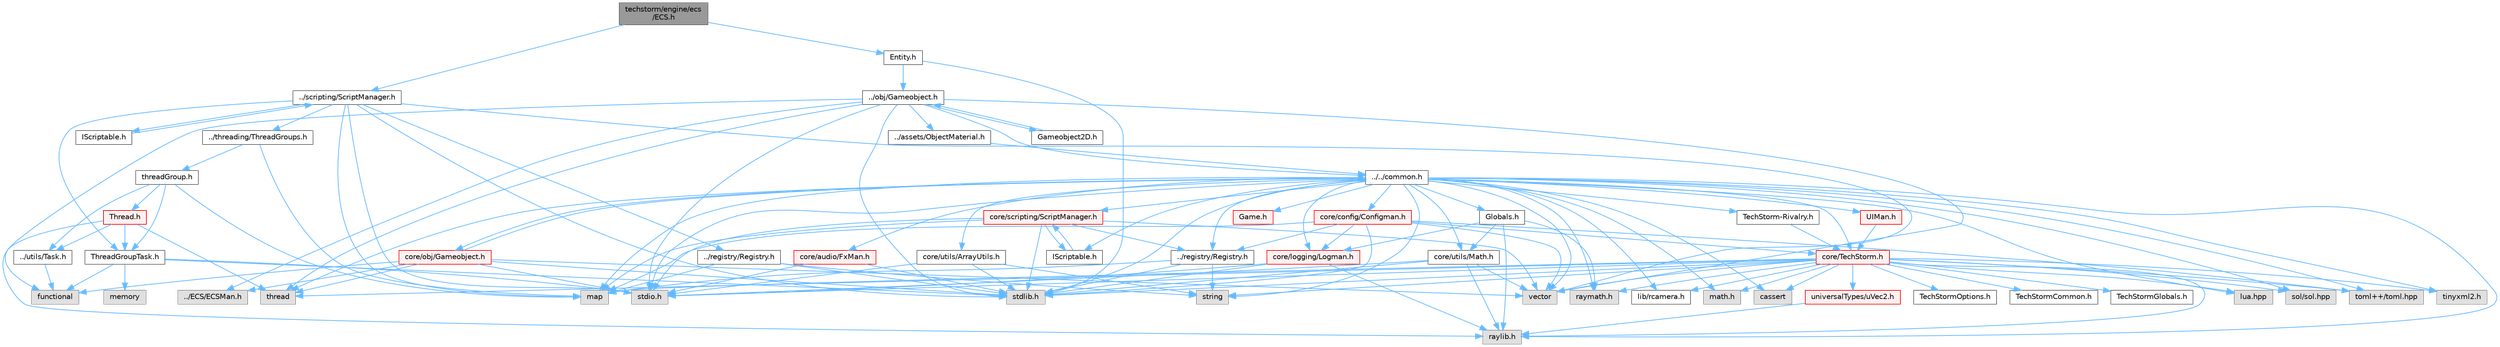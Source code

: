 digraph "techstorm/engine/ecs/ECS.h"
{
 // LATEX_PDF_SIZE
  bgcolor="transparent";
  edge [fontname=Helvetica,fontsize=10,labelfontname=Helvetica,labelfontsize=10];
  node [fontname=Helvetica,fontsize=10,shape=box,height=0.2,width=0.4];
  Node1 [id="Node000001",label="techstorm/engine/ecs\l/ECS.h",height=0.2,width=0.4,color="gray40", fillcolor="grey60", style="filled", fontcolor="black",tooltip=" "];
  Node1 -> Node2 [id="edge1_Node000001_Node000002",color="steelblue1",style="solid",tooltip=" "];
  Node2 [id="Node000002",label="Entity.h",height=0.2,width=0.4,color="grey40", fillcolor="white", style="filled",URL="$engine_2ecs_2_entity_8h.html",tooltip=" "];
  Node2 -> Node3 [id="edge2_Node000002_Node000003",color="steelblue1",style="solid",tooltip=" "];
  Node3 [id="Node000003",label="../obj/Gameobject.h",height=0.2,width=0.4,color="grey40", fillcolor="white", style="filled",URL="$engine_2obj_2_gameobject_8h.html",tooltip=" "];
  Node3 -> Node4 [id="edge3_Node000003_Node000004",color="steelblue1",style="solid",tooltip=" "];
  Node4 [id="Node000004",label="../../common.h",height=0.2,width=0.4,color="grey40", fillcolor="white", style="filled",URL="$_common_8h.html",tooltip=" "];
  Node4 -> Node5 [id="edge4_Node000004_Node000005",color="steelblue1",style="solid",tooltip=" "];
  Node5 [id="Node000005",label="raylib.h",height=0.2,width=0.4,color="grey60", fillcolor="#E0E0E0", style="filled",tooltip=" "];
  Node4 -> Node6 [id="edge5_Node000004_Node000006",color="steelblue1",style="solid",tooltip=" "];
  Node6 [id="Node000006",label="raymath.h",height=0.2,width=0.4,color="grey60", fillcolor="#E0E0E0", style="filled",tooltip=" "];
  Node4 -> Node7 [id="edge6_Node000004_Node000007",color="steelblue1",style="solid",tooltip=" "];
  Node7 [id="Node000007",label="lib/rcamera.h",height=0.2,width=0.4,color="grey40", fillcolor="white", style="filled",URL="$rcamera_8h.html",tooltip=" "];
  Node4 -> Node8 [id="edge7_Node000004_Node000008",color="steelblue1",style="solid",tooltip=" "];
  Node8 [id="Node000008",label="stdio.h",height=0.2,width=0.4,color="grey60", fillcolor="#E0E0E0", style="filled",tooltip=" "];
  Node4 -> Node9 [id="edge8_Node000004_Node000009",color="steelblue1",style="solid",tooltip=" "];
  Node9 [id="Node000009",label="stdlib.h",height=0.2,width=0.4,color="grey60", fillcolor="#E0E0E0", style="filled",tooltip=" "];
  Node4 -> Node10 [id="edge9_Node000004_Node000010",color="steelblue1",style="solid",tooltip=" "];
  Node10 [id="Node000010",label="string",height=0.2,width=0.4,color="grey60", fillcolor="#E0E0E0", style="filled",tooltip=" "];
  Node4 -> Node11 [id="edge10_Node000004_Node000011",color="steelblue1",style="solid",tooltip=" "];
  Node11 [id="Node000011",label="vector",height=0.2,width=0.4,color="grey60", fillcolor="#E0E0E0", style="filled",tooltip=" "];
  Node4 -> Node12 [id="edge11_Node000004_Node000012",color="steelblue1",style="solid",tooltip=" "];
  Node12 [id="Node000012",label="map",height=0.2,width=0.4,color="grey60", fillcolor="#E0E0E0", style="filled",tooltip=" "];
  Node4 -> Node13 [id="edge12_Node000004_Node000013",color="steelblue1",style="solid",tooltip=" "];
  Node13 [id="Node000013",label="thread",height=0.2,width=0.4,color="grey60", fillcolor="#E0E0E0", style="filled",tooltip=" "];
  Node4 -> Node14 [id="edge13_Node000004_Node000014",color="steelblue1",style="solid",tooltip=" "];
  Node14 [id="Node000014",label="math.h",height=0.2,width=0.4,color="grey60", fillcolor="#E0E0E0", style="filled",tooltip=" "];
  Node4 -> Node15 [id="edge14_Node000004_Node000015",color="steelblue1",style="solid",tooltip=" "];
  Node15 [id="Node000015",label="cassert",height=0.2,width=0.4,color="grey60", fillcolor="#E0E0E0", style="filled",tooltip=" "];
  Node4 -> Node16 [id="edge15_Node000004_Node000016",color="steelblue1",style="solid",tooltip=" "];
  Node16 [id="Node000016",label="lua.hpp",height=0.2,width=0.4,color="grey60", fillcolor="#E0E0E0", style="filled",tooltip=" "];
  Node4 -> Node17 [id="edge16_Node000004_Node000017",color="steelblue1",style="solid",tooltip=" "];
  Node17 [id="Node000017",label="sol/sol.hpp",height=0.2,width=0.4,color="grey60", fillcolor="#E0E0E0", style="filled",tooltip=" "];
  Node4 -> Node18 [id="edge17_Node000004_Node000018",color="steelblue1",style="solid",tooltip=" "];
  Node18 [id="Node000018",label="toml++/toml.hpp",height=0.2,width=0.4,color="grey60", fillcolor="#E0E0E0", style="filled",tooltip=" "];
  Node4 -> Node19 [id="edge18_Node000004_Node000019",color="steelblue1",style="solid",tooltip=" "];
  Node19 [id="Node000019",label="tinyxml2.h",height=0.2,width=0.4,color="grey60", fillcolor="#E0E0E0", style="filled",tooltip=" "];
  Node4 -> Node20 [id="edge19_Node000004_Node000020",color="steelblue1",style="solid",tooltip=" "];
  Node20 [id="Node000020",label="Globals.h",height=0.2,width=0.4,color="grey40", fillcolor="white", style="filled",URL="$_globals_8h.html",tooltip=" "];
  Node20 -> Node5 [id="edge20_Node000020_Node000005",color="steelblue1",style="solid",tooltip=" "];
  Node20 -> Node6 [id="edge21_Node000020_Node000006",color="steelblue1",style="solid",tooltip=" "];
  Node20 -> Node21 [id="edge22_Node000020_Node000021",color="steelblue1",style="solid",tooltip=" "];
  Node21 [id="Node000021",label="core/utils/Math.h",height=0.2,width=0.4,color="grey40", fillcolor="white", style="filled",URL="$core_2utils_2_math_8h.html",tooltip=" "];
  Node21 -> Node5 [id="edge23_Node000021_Node000005",color="steelblue1",style="solid",tooltip=" "];
  Node21 -> Node9 [id="edge24_Node000021_Node000009",color="steelblue1",style="solid",tooltip=" "];
  Node21 -> Node8 [id="edge25_Node000021_Node000008",color="steelblue1",style="solid",tooltip=" "];
  Node21 -> Node11 [id="edge26_Node000021_Node000011",color="steelblue1",style="solid",tooltip=" "];
  Node20 -> Node22 [id="edge27_Node000020_Node000022",color="steelblue1",style="solid",tooltip=" "];
  Node22 [id="Node000022",label="core/logging/Logman.h",height=0.2,width=0.4,color="red", fillcolor="#FFF0F0", style="filled",URL="$core_2logging_2_logman_8h.html",tooltip=" "];
  Node22 -> Node8 [id="edge28_Node000022_Node000008",color="steelblue1",style="solid",tooltip=" "];
  Node22 -> Node9 [id="edge29_Node000022_Node000009",color="steelblue1",style="solid",tooltip=" "];
  Node22 -> Node5 [id="edge30_Node000022_Node000005",color="steelblue1",style="solid",tooltip=" "];
  Node4 -> Node25 [id="edge31_Node000004_Node000025",color="steelblue1",style="solid",tooltip=" "];
  Node25 [id="Node000025",label="core/TechStorm.h",height=0.2,width=0.4,color="red", fillcolor="#FFF0F0", style="filled",URL="$_tech_storm_8h.html",tooltip=" "];
  Node25 -> Node26 [id="edge32_Node000025_Node000026",color="steelblue1",style="solid",tooltip=" "];
  Node26 [id="Node000026",label="TechStormOptions.h",height=0.2,width=0.4,color="grey40", fillcolor="white", style="filled",URL="$_tech_storm_options_8h.html",tooltip=" "];
  Node25 -> Node27 [id="edge33_Node000025_Node000027",color="steelblue1",style="solid",tooltip=" "];
  Node27 [id="Node000027",label="TechStormCommon.h",height=0.2,width=0.4,color="grey40", fillcolor="white", style="filled",URL="$_tech_storm_common_8h.html",tooltip=" "];
  Node25 -> Node28 [id="edge34_Node000025_Node000028",color="steelblue1",style="solid",tooltip=" "];
  Node28 [id="Node000028",label="TechStormGlobals.h",height=0.2,width=0.4,color="grey40", fillcolor="white", style="filled",URL="$_tech_storm_globals_8h.html",tooltip=" "];
  Node25 -> Node5 [id="edge35_Node000025_Node000005",color="steelblue1",style="solid",tooltip=" "];
  Node25 -> Node6 [id="edge36_Node000025_Node000006",color="steelblue1",style="solid",tooltip=" "];
  Node25 -> Node7 [id="edge37_Node000025_Node000007",color="steelblue1",style="solid",tooltip=" "];
  Node25 -> Node8 [id="edge38_Node000025_Node000008",color="steelblue1",style="solid",tooltip=" "];
  Node25 -> Node9 [id="edge39_Node000025_Node000009",color="steelblue1",style="solid",tooltip=" "];
  Node25 -> Node11 [id="edge40_Node000025_Node000011",color="steelblue1",style="solid",tooltip=" "];
  Node25 -> Node10 [id="edge41_Node000025_Node000010",color="steelblue1",style="solid",tooltip=" "];
  Node25 -> Node12 [id="edge42_Node000025_Node000012",color="steelblue1",style="solid",tooltip=" "];
  Node25 -> Node13 [id="edge43_Node000025_Node000013",color="steelblue1",style="solid",tooltip=" "];
  Node25 -> Node14 [id="edge44_Node000025_Node000014",color="steelblue1",style="solid",tooltip=" "];
  Node25 -> Node15 [id="edge45_Node000025_Node000015",color="steelblue1",style="solid",tooltip=" "];
  Node25 -> Node16 [id="edge46_Node000025_Node000016",color="steelblue1",style="solid",tooltip=" "];
  Node25 -> Node17 [id="edge47_Node000025_Node000017",color="steelblue1",style="solid",tooltip=" "];
  Node25 -> Node18 [id="edge48_Node000025_Node000018",color="steelblue1",style="solid",tooltip=" "];
  Node25 -> Node19 [id="edge49_Node000025_Node000019",color="steelblue1",style="solid",tooltip=" "];
  Node25 -> Node29 [id="edge50_Node000025_Node000029",color="steelblue1",style="solid",tooltip=" "];
  Node29 [id="Node000029",label="universalTypes/uVec2.h",height=0.2,width=0.4,color="red", fillcolor="#FFF0F0", style="filled",URL="$u_vec2_8h.html",tooltip=" "];
  Node29 -> Node5 [id="edge51_Node000029_Node000005",color="steelblue1",style="solid",tooltip=" "];
  Node4 -> Node35 [id="edge52_Node000004_Node000035",color="steelblue1",style="solid",tooltip=" "];
  Node35 [id="Node000035",label="core/config/Configman.h",height=0.2,width=0.4,color="red", fillcolor="#FFF0F0", style="filled",URL="$core_2config_2_configman_8h.html",tooltip=" "];
  Node35 -> Node25 [id="edge53_Node000035_Node000025",color="steelblue1",style="solid",tooltip=" "];
  Node35 -> Node22 [id="edge54_Node000035_Node000022",color="steelblue1",style="solid",tooltip=" "];
  Node35 -> Node63 [id="edge55_Node000035_Node000063",color="steelblue1",style="solid",tooltip=" "];
  Node63 [id="Node000063",label="../registry/Registry.h",height=0.2,width=0.4,color="grey40", fillcolor="white", style="filled",URL="$core_2registry_2_registry_8h.html",tooltip=" "];
  Node63 -> Node9 [id="edge56_Node000063_Node000009",color="steelblue1",style="solid",tooltip=" "];
  Node63 -> Node12 [id="edge57_Node000063_Node000012",color="steelblue1",style="solid",tooltip=" "];
  Node63 -> Node10 [id="edge58_Node000063_Node000010",color="steelblue1",style="solid",tooltip=" "];
  Node35 -> Node18 [id="edge59_Node000035_Node000018",color="steelblue1",style="solid",tooltip=" "];
  Node35 -> Node11 [id="edge60_Node000035_Node000011",color="steelblue1",style="solid",tooltip=" "];
  Node35 -> Node9 [id="edge61_Node000035_Node000009",color="steelblue1",style="solid",tooltip=" "];
  Node35 -> Node12 [id="edge62_Node000035_Node000012",color="steelblue1",style="solid",tooltip=" "];
  Node4 -> Node22 [id="edge63_Node000004_Node000022",color="steelblue1",style="solid",tooltip=" "];
  Node4 -> Node64 [id="edge64_Node000004_Node000064",color="steelblue1",style="solid",tooltip=" "];
  Node64 [id="Node000064",label="core/obj/Gameobject.h",height=0.2,width=0.4,color="red", fillcolor="#FFF0F0", style="filled",URL="$core_2obj_2_gameobject_8h.html",tooltip=" "];
  Node64 -> Node4 [id="edge65_Node000064_Node000004",color="steelblue1",style="solid",tooltip=" "];
  Node64 -> Node66 [id="edge66_Node000064_Node000066",color="steelblue1",style="solid",tooltip=" "];
  Node66 [id="Node000066",label="../ECS/ECSMan.h",height=0.2,width=0.4,color="grey60", fillcolor="#E0E0E0", style="filled",tooltip=" "];
  Node64 -> Node8 [id="edge67_Node000064_Node000008",color="steelblue1",style="solid",tooltip=" "];
  Node64 -> Node9 [id="edge68_Node000064_Node000009",color="steelblue1",style="solid",tooltip=" "];
  Node64 -> Node11 [id="edge69_Node000064_Node000011",color="steelblue1",style="solid",tooltip=" "];
  Node64 -> Node68 [id="edge70_Node000064_Node000068",color="steelblue1",style="solid",tooltip=" "];
  Node68 [id="Node000068",label="functional",height=0.2,width=0.4,color="grey60", fillcolor="#E0E0E0", style="filled",tooltip=" "];
  Node64 -> Node13 [id="edge71_Node000064_Node000013",color="steelblue1",style="solid",tooltip=" "];
  Node4 -> Node21 [id="edge72_Node000004_Node000021",color="steelblue1",style="solid",tooltip=" "];
  Node4 -> Node63 [id="edge73_Node000004_Node000063",color="steelblue1",style="solid",tooltip=" "];
  Node4 -> Node69 [id="edge74_Node000004_Node000069",color="steelblue1",style="solid",tooltip=" "];
  Node69 [id="Node000069",label="core/scripting/ScriptManager.h",height=0.2,width=0.4,color="red", fillcolor="#FFF0F0", style="filled",URL="$core_2scripting_2_script_manager_8h.html",tooltip=" "];
  Node69 -> Node8 [id="edge75_Node000069_Node000008",color="steelblue1",style="solid",tooltip=" "];
  Node69 -> Node9 [id="edge76_Node000069_Node000009",color="steelblue1",style="solid",tooltip=" "];
  Node69 -> Node11 [id="edge77_Node000069_Node000011",color="steelblue1",style="solid",tooltip=" "];
  Node69 -> Node12 [id="edge78_Node000069_Node000012",color="steelblue1",style="solid",tooltip=" "];
  Node69 -> Node70 [id="edge79_Node000069_Node000070",color="steelblue1",style="solid",tooltip=" "];
  Node70 [id="Node000070",label="IScriptable.h",height=0.2,width=0.4,color="grey40", fillcolor="white", style="filled",URL="$core_2scripting_2_i_scriptable_8h.html",tooltip=" "];
  Node70 -> Node69 [id="edge80_Node000070_Node000069",color="steelblue1",style="solid",tooltip=" "];
  Node69 -> Node63 [id="edge81_Node000069_Node000063",color="steelblue1",style="solid",tooltip=" "];
  Node4 -> Node70 [id="edge82_Node000004_Node000070",color="steelblue1",style="solid",tooltip=" "];
  Node4 -> Node77 [id="edge83_Node000004_Node000077",color="steelblue1",style="solid",tooltip=" "];
  Node77 [id="Node000077",label="core/utils/ArrayUtils.h",height=0.2,width=0.4,color="grey40", fillcolor="white", style="filled",URL="$core_2utils_2_array_utils_8h.html",tooltip=" "];
  Node77 -> Node8 [id="edge84_Node000077_Node000008",color="steelblue1",style="solid",tooltip=" "];
  Node77 -> Node9 [id="edge85_Node000077_Node000009",color="steelblue1",style="solid",tooltip=" "];
  Node77 -> Node10 [id="edge86_Node000077_Node000010",color="steelblue1",style="solid",tooltip=" "];
  Node4 -> Node78 [id="edge87_Node000004_Node000078",color="steelblue1",style="solid",tooltip=" "];
  Node78 [id="Node000078",label="core/audio/FxMan.h",height=0.2,width=0.4,color="red", fillcolor="#FFF0F0", style="filled",URL="$core_2audio_2_fx_man_8h.html",tooltip=" "];
  Node78 -> Node9 [id="edge88_Node000078_Node000009",color="steelblue1",style="solid",tooltip=" "];
  Node78 -> Node8 [id="edge89_Node000078_Node000008",color="steelblue1",style="solid",tooltip=" "];
  Node4 -> Node82 [id="edge90_Node000004_Node000082",color="steelblue1",style="solid",tooltip=" "];
  Node82 [id="Node000082",label="UIMan.h",height=0.2,width=0.4,color="red", fillcolor="#FFF0F0", style="filled",URL="$core_2ui_2_u_i_man_8h.html",tooltip=" "];
  Node82 -> Node25 [id="edge91_Node000082_Node000025",color="steelblue1",style="solid",tooltip=" "];
  Node4 -> Node88 [id="edge92_Node000004_Node000088",color="steelblue1",style="solid",tooltip=" "];
  Node88 [id="Node000088",label="TechStorm-Rivalry.h",height=0.2,width=0.4,color="grey40", fillcolor="white", style="filled",URL="$techstorm-rivalry_8h.html",tooltip=" "];
  Node88 -> Node25 [id="edge93_Node000088_Node000025",color="steelblue1",style="solid",tooltip=" "];
  Node4 -> Node89 [id="edge94_Node000004_Node000089",color="steelblue1",style="solid",tooltip=" "];
  Node89 [id="Node000089",label="Game.h",height=0.2,width=0.4,color="red", fillcolor="#FFF0F0", style="filled",URL="$_game_8h.html",tooltip=" "];
  Node3 -> Node125 [id="edge95_Node000003_Node000125",color="steelblue1",style="solid",tooltip=" "];
  Node125 [id="Node000125",label="Gameobject2D.h",height=0.2,width=0.4,color="grey40", fillcolor="white", style="filled",URL="$engine_2obj_2_gameobject2_d_8h.html",tooltip=" "];
  Node125 -> Node3 [id="edge96_Node000125_Node000003",color="steelblue1",style="solid",tooltip=" "];
  Node3 -> Node66 [id="edge97_Node000003_Node000066",color="steelblue1",style="solid",tooltip=" "];
  Node3 -> Node126 [id="edge98_Node000003_Node000126",color="steelblue1",style="solid",tooltip=" "];
  Node126 [id="Node000126",label="../assets/ObjectMaterial.h",height=0.2,width=0.4,color="grey40", fillcolor="white", style="filled",URL="$engine_2assets_2_object_material_8h.html",tooltip=" "];
  Node126 -> Node4 [id="edge99_Node000126_Node000004",color="steelblue1",style="solid",tooltip=" "];
  Node3 -> Node8 [id="edge100_Node000003_Node000008",color="steelblue1",style="solid",tooltip=" "];
  Node3 -> Node9 [id="edge101_Node000003_Node000009",color="steelblue1",style="solid",tooltip=" "];
  Node3 -> Node11 [id="edge102_Node000003_Node000011",color="steelblue1",style="solid",tooltip=" "];
  Node3 -> Node68 [id="edge103_Node000003_Node000068",color="steelblue1",style="solid",tooltip=" "];
  Node3 -> Node13 [id="edge104_Node000003_Node000013",color="steelblue1",style="solid",tooltip=" "];
  Node2 -> Node9 [id="edge105_Node000002_Node000009",color="steelblue1",style="solid",tooltip=" "];
  Node1 -> Node127 [id="edge106_Node000001_Node000127",color="steelblue1",style="solid",tooltip=" "];
  Node127 [id="Node000127",label="../scripting/ScriptManager.h",height=0.2,width=0.4,color="grey40", fillcolor="white", style="filled",URL="$engine_2scripting_2_script_manager_8h.html",tooltip=" "];
  Node127 -> Node8 [id="edge107_Node000127_Node000008",color="steelblue1",style="solid",tooltip=" "];
  Node127 -> Node9 [id="edge108_Node000127_Node000009",color="steelblue1",style="solid",tooltip=" "];
  Node127 -> Node11 [id="edge109_Node000127_Node000011",color="steelblue1",style="solid",tooltip=" "];
  Node127 -> Node12 [id="edge110_Node000127_Node000012",color="steelblue1",style="solid",tooltip=" "];
  Node127 -> Node128 [id="edge111_Node000127_Node000128",color="steelblue1",style="solid",tooltip=" "];
  Node128 [id="Node000128",label="IScriptable.h",height=0.2,width=0.4,color="grey40", fillcolor="white", style="filled",URL="$engine_2scripting_2_i_scriptable_8h.html",tooltip=" "];
  Node128 -> Node127 [id="edge112_Node000128_Node000127",color="steelblue1",style="solid",tooltip=" "];
  Node127 -> Node129 [id="edge113_Node000127_Node000129",color="steelblue1",style="solid",tooltip=" "];
  Node129 [id="Node000129",label="../registry/Registry.h",height=0.2,width=0.4,color="grey40", fillcolor="white", style="filled",URL="$engine_2registry_2_registry_8h.html",tooltip=" "];
  Node129 -> Node9 [id="edge114_Node000129_Node000009",color="steelblue1",style="solid",tooltip=" "];
  Node129 -> Node12 [id="edge115_Node000129_Node000012",color="steelblue1",style="solid",tooltip=" "];
  Node129 -> Node10 [id="edge116_Node000129_Node000010",color="steelblue1",style="solid",tooltip=" "];
  Node127 -> Node130 [id="edge117_Node000127_Node000130",color="steelblue1",style="solid",tooltip=" "];
  Node130 [id="Node000130",label="../threading/ThreadGroups.h",height=0.2,width=0.4,color="grey40", fillcolor="white", style="filled",URL="$engine_2threading_2_thread_groups_8h.html",tooltip=" "];
  Node130 -> Node12 [id="edge118_Node000130_Node000012",color="steelblue1",style="solid",tooltip=" "];
  Node130 -> Node131 [id="edge119_Node000130_Node000131",color="steelblue1",style="solid",tooltip=" "];
  Node131 [id="Node000131",label="threadGroup.h",height=0.2,width=0.4,color="grey40", fillcolor="white", style="filled",URL="$engine_2threading_2_thread_group_8h.html",tooltip=" "];
  Node131 -> Node132 [id="edge120_Node000131_Node000132",color="steelblue1",style="solid",tooltip=" "];
  Node132 [id="Node000132",label="Thread.h",height=0.2,width=0.4,color="red", fillcolor="#FFF0F0", style="filled",URL="$engine_2threading_2_thread_8h.html",tooltip=" "];
  Node132 -> Node5 [id="edge121_Node000132_Node000005",color="steelblue1",style="solid",tooltip=" "];
  Node132 -> Node13 [id="edge122_Node000132_Node000013",color="steelblue1",style="solid",tooltip=" "];
  Node132 -> Node133 [id="edge123_Node000132_Node000133",color="steelblue1",style="solid",tooltip=" "];
  Node133 [id="Node000133",label="../utils/Task.h",height=0.2,width=0.4,color="grey40", fillcolor="white", style="filled",URL="$engine_2utils_2_task_8h.html",tooltip=" "];
  Node133 -> Node68 [id="edge124_Node000133_Node000068",color="steelblue1",style="solid",tooltip=" "];
  Node132 -> Node135 [id="edge125_Node000132_Node000135",color="steelblue1",style="solid",tooltip=" "];
  Node135 [id="Node000135",label="ThreadGroupTask.h",height=0.2,width=0.4,color="grey40", fillcolor="white", style="filled",URL="$engine_2threading_2_thread_group_task_8h.html",tooltip=" "];
  Node135 -> Node49 [id="edge126_Node000135_Node000049",color="steelblue1",style="solid",tooltip=" "];
  Node49 [id="Node000049",label="memory",height=0.2,width=0.4,color="grey60", fillcolor="#E0E0E0", style="filled",tooltip=" "];
  Node135 -> Node8 [id="edge127_Node000135_Node000008",color="steelblue1",style="solid",tooltip=" "];
  Node135 -> Node9 [id="edge128_Node000135_Node000009",color="steelblue1",style="solid",tooltip=" "];
  Node135 -> Node68 [id="edge129_Node000135_Node000068",color="steelblue1",style="solid",tooltip=" "];
  Node131 -> Node12 [id="edge130_Node000131_Node000012",color="steelblue1",style="solid",tooltip=" "];
  Node131 -> Node133 [id="edge131_Node000131_Node000133",color="steelblue1",style="solid",tooltip=" "];
  Node131 -> Node135 [id="edge132_Node000131_Node000135",color="steelblue1",style="solid",tooltip=" "];
  Node127 -> Node135 [id="edge133_Node000127_Node000135",color="steelblue1",style="solid",tooltip=" "];
}
